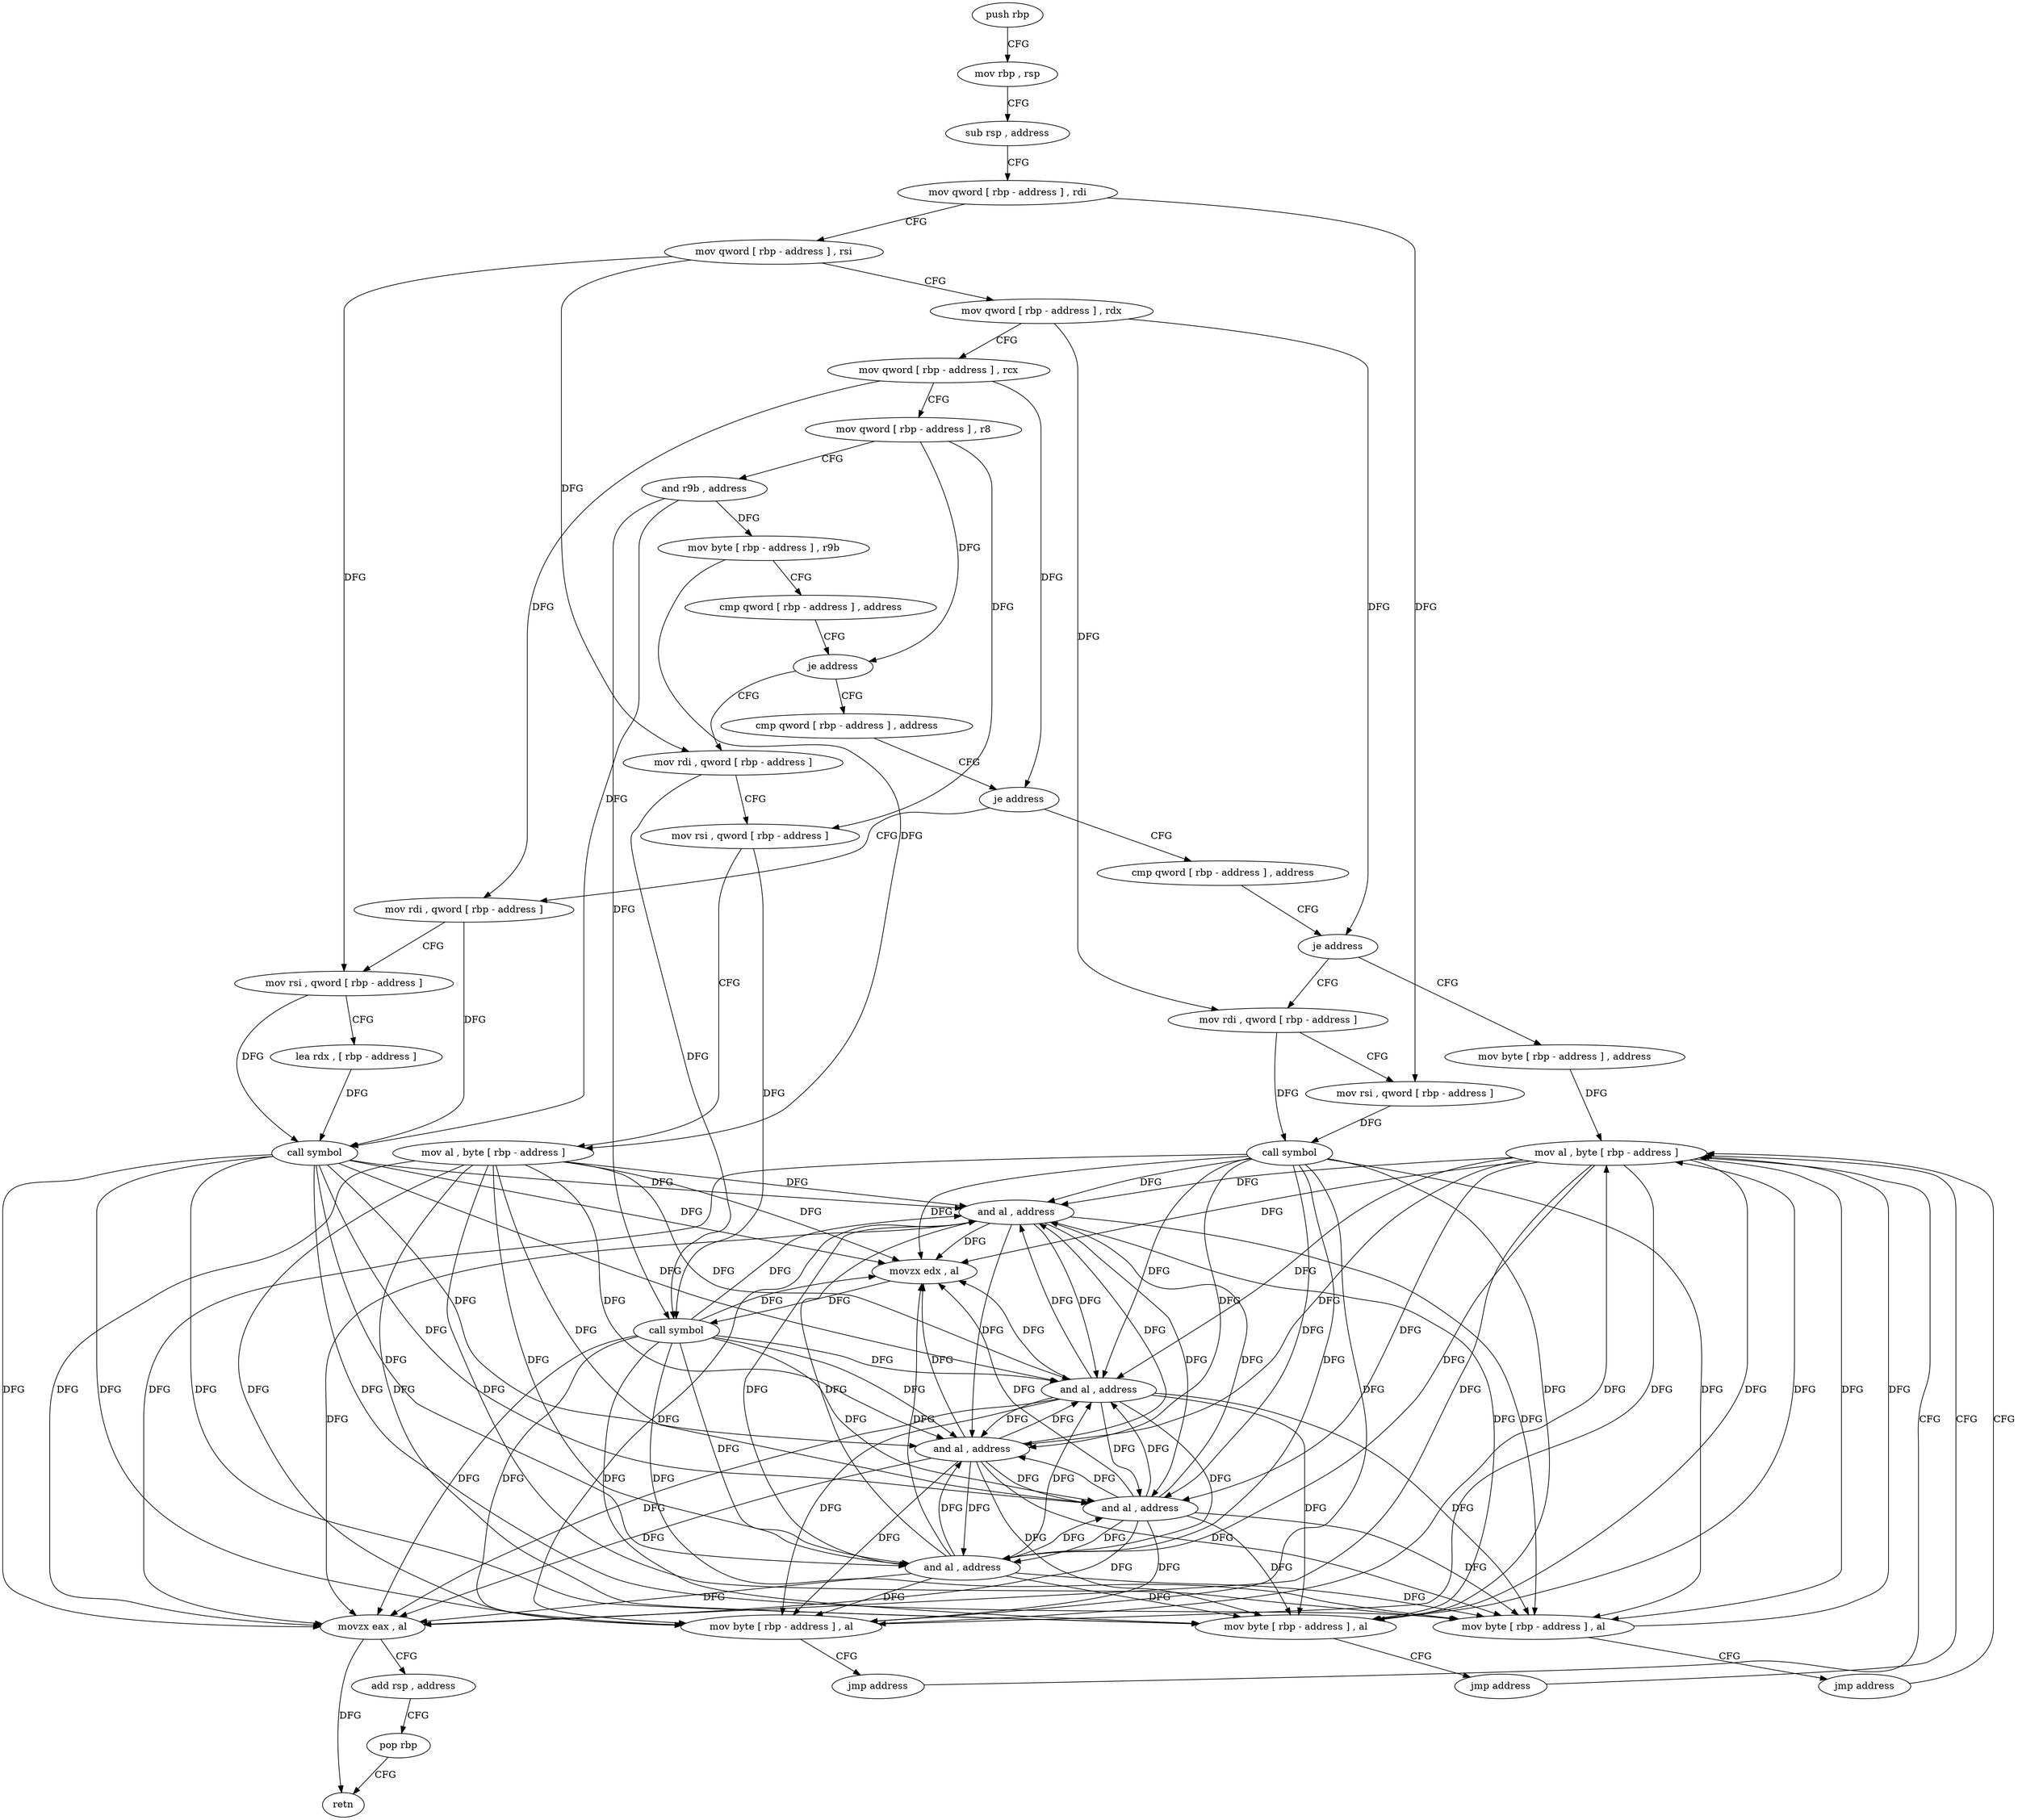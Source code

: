 digraph "func" {
"106656" [label = "push rbp" ]
"106657" [label = "mov rbp , rsp" ]
"106660" [label = "sub rsp , address" ]
"106664" [label = "mov qword [ rbp - address ] , rdi" ]
"106668" [label = "mov qword [ rbp - address ] , rsi" ]
"106672" [label = "mov qword [ rbp - address ] , rdx" ]
"106676" [label = "mov qword [ rbp - address ] , rcx" ]
"106680" [label = "mov qword [ rbp - address ] , r8" ]
"106684" [label = "and r9b , address" ]
"106688" [label = "mov byte [ rbp - address ] , r9b" ]
"106692" [label = "cmp qword [ rbp - address ] , address" ]
"106697" [label = "je address" ]
"106734" [label = "cmp qword [ rbp - address ] , address" ]
"106703" [label = "mov rdi , qword [ rbp - address ]" ]
"106739" [label = "je address" ]
"106772" [label = "cmp qword [ rbp - address ] , address" ]
"106745" [label = "mov rdi , qword [ rbp - address ]" ]
"106707" [label = "mov rsi , qword [ rbp - address ]" ]
"106711" [label = "mov al , byte [ rbp - address ]" ]
"106714" [label = "and al , address" ]
"106716" [label = "movzx edx , al" ]
"106719" [label = "call symbol" ]
"106724" [label = "and al , address" ]
"106726" [label = "mov byte [ rbp - address ] , al" ]
"106729" [label = "jmp address" ]
"106810" [label = "mov al , byte [ rbp - address ]" ]
"106777" [label = "je address" ]
"106806" [label = "mov byte [ rbp - address ] , address" ]
"106783" [label = "mov rdi , qword [ rbp - address ]" ]
"106749" [label = "mov rsi , qword [ rbp - address ]" ]
"106753" [label = "lea rdx , [ rbp - address ]" ]
"106757" [label = "call symbol" ]
"106762" [label = "and al , address" ]
"106764" [label = "mov byte [ rbp - address ] , al" ]
"106767" [label = "jmp address" ]
"106813" [label = "and al , address" ]
"106815" [label = "movzx eax , al" ]
"106818" [label = "add rsp , address" ]
"106822" [label = "pop rbp" ]
"106823" [label = "retn" ]
"106787" [label = "mov rsi , qword [ rbp - address ]" ]
"106791" [label = "call symbol" ]
"106796" [label = "and al , address" ]
"106798" [label = "mov byte [ rbp - address ] , al" ]
"106801" [label = "jmp address" ]
"106656" -> "106657" [ label = "CFG" ]
"106657" -> "106660" [ label = "CFG" ]
"106660" -> "106664" [ label = "CFG" ]
"106664" -> "106668" [ label = "CFG" ]
"106664" -> "106787" [ label = "DFG" ]
"106668" -> "106672" [ label = "CFG" ]
"106668" -> "106703" [ label = "DFG" ]
"106668" -> "106749" [ label = "DFG" ]
"106672" -> "106676" [ label = "CFG" ]
"106672" -> "106777" [ label = "DFG" ]
"106672" -> "106783" [ label = "DFG" ]
"106676" -> "106680" [ label = "CFG" ]
"106676" -> "106739" [ label = "DFG" ]
"106676" -> "106745" [ label = "DFG" ]
"106680" -> "106684" [ label = "CFG" ]
"106680" -> "106697" [ label = "DFG" ]
"106680" -> "106707" [ label = "DFG" ]
"106684" -> "106688" [ label = "DFG" ]
"106684" -> "106719" [ label = "DFG" ]
"106684" -> "106757" [ label = "DFG" ]
"106688" -> "106692" [ label = "CFG" ]
"106688" -> "106711" [ label = "DFG" ]
"106692" -> "106697" [ label = "CFG" ]
"106697" -> "106734" [ label = "CFG" ]
"106697" -> "106703" [ label = "CFG" ]
"106734" -> "106739" [ label = "CFG" ]
"106703" -> "106707" [ label = "CFG" ]
"106703" -> "106719" [ label = "DFG" ]
"106739" -> "106772" [ label = "CFG" ]
"106739" -> "106745" [ label = "CFG" ]
"106772" -> "106777" [ label = "CFG" ]
"106745" -> "106749" [ label = "CFG" ]
"106745" -> "106757" [ label = "DFG" ]
"106707" -> "106711" [ label = "CFG" ]
"106707" -> "106719" [ label = "DFG" ]
"106711" -> "106714" [ label = "DFG" ]
"106711" -> "106716" [ label = "DFG" ]
"106711" -> "106724" [ label = "DFG" ]
"106711" -> "106726" [ label = "DFG" ]
"106711" -> "106762" [ label = "DFG" ]
"106711" -> "106764" [ label = "DFG" ]
"106711" -> "106813" [ label = "DFG" ]
"106711" -> "106815" [ label = "DFG" ]
"106711" -> "106796" [ label = "DFG" ]
"106711" -> "106798" [ label = "DFG" ]
"106714" -> "106716" [ label = "DFG" ]
"106714" -> "106724" [ label = "DFG" ]
"106714" -> "106726" [ label = "DFG" ]
"106714" -> "106762" [ label = "DFG" ]
"106714" -> "106764" [ label = "DFG" ]
"106714" -> "106813" [ label = "DFG" ]
"106714" -> "106815" [ label = "DFG" ]
"106714" -> "106796" [ label = "DFG" ]
"106714" -> "106798" [ label = "DFG" ]
"106716" -> "106719" [ label = "DFG" ]
"106719" -> "106724" [ label = "DFG" ]
"106719" -> "106714" [ label = "DFG" ]
"106719" -> "106716" [ label = "DFG" ]
"106719" -> "106726" [ label = "DFG" ]
"106719" -> "106762" [ label = "DFG" ]
"106719" -> "106764" [ label = "DFG" ]
"106719" -> "106813" [ label = "DFG" ]
"106719" -> "106815" [ label = "DFG" ]
"106719" -> "106796" [ label = "DFG" ]
"106719" -> "106798" [ label = "DFG" ]
"106724" -> "106726" [ label = "DFG" ]
"106724" -> "106714" [ label = "DFG" ]
"106724" -> "106716" [ label = "DFG" ]
"106724" -> "106762" [ label = "DFG" ]
"106724" -> "106764" [ label = "DFG" ]
"106724" -> "106813" [ label = "DFG" ]
"106724" -> "106815" [ label = "DFG" ]
"106724" -> "106796" [ label = "DFG" ]
"106724" -> "106798" [ label = "DFG" ]
"106726" -> "106729" [ label = "CFG" ]
"106726" -> "106810" [ label = "DFG" ]
"106729" -> "106810" [ label = "CFG" ]
"106810" -> "106813" [ label = "DFG" ]
"106810" -> "106714" [ label = "DFG" ]
"106810" -> "106716" [ label = "DFG" ]
"106810" -> "106724" [ label = "DFG" ]
"106810" -> "106726" [ label = "DFG" ]
"106810" -> "106762" [ label = "DFG" ]
"106810" -> "106764" [ label = "DFG" ]
"106810" -> "106815" [ label = "DFG" ]
"106810" -> "106796" [ label = "DFG" ]
"106810" -> "106798" [ label = "DFG" ]
"106777" -> "106806" [ label = "CFG" ]
"106777" -> "106783" [ label = "CFG" ]
"106806" -> "106810" [ label = "DFG" ]
"106783" -> "106787" [ label = "CFG" ]
"106783" -> "106791" [ label = "DFG" ]
"106749" -> "106753" [ label = "CFG" ]
"106749" -> "106757" [ label = "DFG" ]
"106753" -> "106757" [ label = "DFG" ]
"106757" -> "106762" [ label = "DFG" ]
"106757" -> "106714" [ label = "DFG" ]
"106757" -> "106716" [ label = "DFG" ]
"106757" -> "106724" [ label = "DFG" ]
"106757" -> "106726" [ label = "DFG" ]
"106757" -> "106764" [ label = "DFG" ]
"106757" -> "106813" [ label = "DFG" ]
"106757" -> "106815" [ label = "DFG" ]
"106757" -> "106796" [ label = "DFG" ]
"106757" -> "106798" [ label = "DFG" ]
"106762" -> "106764" [ label = "DFG" ]
"106762" -> "106714" [ label = "DFG" ]
"106762" -> "106716" [ label = "DFG" ]
"106762" -> "106724" [ label = "DFG" ]
"106762" -> "106726" [ label = "DFG" ]
"106762" -> "106813" [ label = "DFG" ]
"106762" -> "106815" [ label = "DFG" ]
"106762" -> "106796" [ label = "DFG" ]
"106762" -> "106798" [ label = "DFG" ]
"106764" -> "106767" [ label = "CFG" ]
"106764" -> "106810" [ label = "DFG" ]
"106767" -> "106810" [ label = "CFG" ]
"106813" -> "106815" [ label = "DFG" ]
"106813" -> "106714" [ label = "DFG" ]
"106813" -> "106716" [ label = "DFG" ]
"106813" -> "106724" [ label = "DFG" ]
"106813" -> "106726" [ label = "DFG" ]
"106813" -> "106762" [ label = "DFG" ]
"106813" -> "106764" [ label = "DFG" ]
"106813" -> "106796" [ label = "DFG" ]
"106813" -> "106798" [ label = "DFG" ]
"106815" -> "106818" [ label = "CFG" ]
"106815" -> "106823" [ label = "DFG" ]
"106818" -> "106822" [ label = "CFG" ]
"106822" -> "106823" [ label = "CFG" ]
"106787" -> "106791" [ label = "DFG" ]
"106791" -> "106796" [ label = "DFG" ]
"106791" -> "106714" [ label = "DFG" ]
"106791" -> "106716" [ label = "DFG" ]
"106791" -> "106724" [ label = "DFG" ]
"106791" -> "106726" [ label = "DFG" ]
"106791" -> "106762" [ label = "DFG" ]
"106791" -> "106764" [ label = "DFG" ]
"106791" -> "106813" [ label = "DFG" ]
"106791" -> "106815" [ label = "DFG" ]
"106791" -> "106798" [ label = "DFG" ]
"106796" -> "106798" [ label = "DFG" ]
"106796" -> "106714" [ label = "DFG" ]
"106796" -> "106716" [ label = "DFG" ]
"106796" -> "106724" [ label = "DFG" ]
"106796" -> "106726" [ label = "DFG" ]
"106796" -> "106762" [ label = "DFG" ]
"106796" -> "106764" [ label = "DFG" ]
"106796" -> "106813" [ label = "DFG" ]
"106796" -> "106815" [ label = "DFG" ]
"106798" -> "106801" [ label = "CFG" ]
"106798" -> "106810" [ label = "DFG" ]
"106801" -> "106810" [ label = "CFG" ]
}
